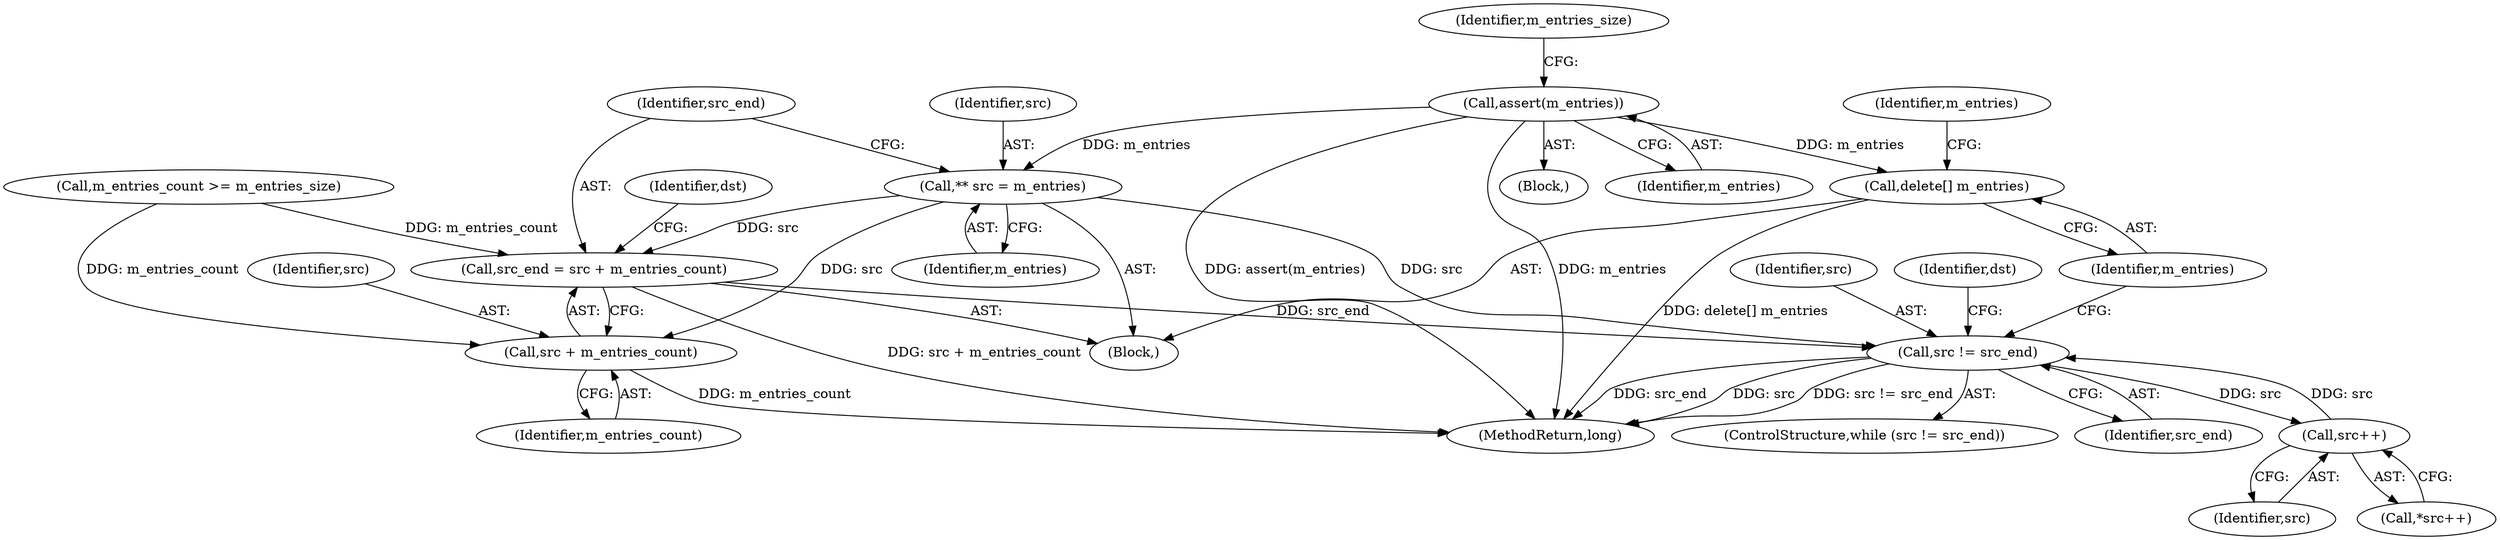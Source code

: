 digraph "0_Android_cc274e2abe8b2a6698a5c47d8aa4bb45f1f9538d_3@API" {
"1000147" [label="(Call,assert(m_entries))"];
"1000176" [label="(Call,** src = m_entries)"];
"1000179" [label="(Call,src_end = src + m_entries_count)"];
"1000189" [label="(Call,src != src_end)"];
"1000197" [label="(Call,src++)"];
"1000181" [label="(Call,src + m_entries_count)"];
"1000199" [label="(Call,delete[] m_entries)"];
"1000190" [label="(Identifier,src)"];
"1000161" [label="(Block,)"];
"1000177" [label="(Identifier,src)"];
"1000151" [label="(Identifier,m_entries_size)"];
"1000200" [label="(Identifier,m_entries)"];
"1000186" [label="(Identifier,dst)"];
"1000195" [label="(Identifier,dst)"];
"1000182" [label="(Identifier,src)"];
"1000191" [label="(Identifier,src_end)"];
"1000198" [label="(Identifier,src)"];
"1000183" [label="(Identifier,m_entries_count)"];
"1000197" [label="(Call,src++)"];
"1000178" [label="(Identifier,m_entries)"];
"1000189" [label="(Call,src != src_end)"];
"1000176" [label="(Call,** src = m_entries)"];
"1000146" [label="(Block,)"];
"1000221" [label="(MethodReturn,long)"];
"1000158" [label="(Call,m_entries_count >= m_entries_size)"];
"1000196" [label="(Call,*src++)"];
"1000148" [label="(Identifier,m_entries)"];
"1000180" [label="(Identifier,src_end)"];
"1000188" [label="(ControlStructure,while (src != src_end))"];
"1000147" [label="(Call,assert(m_entries))"];
"1000179" [label="(Call,src_end = src + m_entries_count)"];
"1000181" [label="(Call,src + m_entries_count)"];
"1000202" [label="(Identifier,m_entries)"];
"1000199" [label="(Call,delete[] m_entries)"];
"1000147" -> "1000146"  [label="AST: "];
"1000147" -> "1000148"  [label="CFG: "];
"1000148" -> "1000147"  [label="AST: "];
"1000151" -> "1000147"  [label="CFG: "];
"1000147" -> "1000221"  [label="DDG: m_entries"];
"1000147" -> "1000221"  [label="DDG: assert(m_entries)"];
"1000147" -> "1000176"  [label="DDG: m_entries"];
"1000147" -> "1000199"  [label="DDG: m_entries"];
"1000176" -> "1000161"  [label="AST: "];
"1000176" -> "1000178"  [label="CFG: "];
"1000177" -> "1000176"  [label="AST: "];
"1000178" -> "1000176"  [label="AST: "];
"1000180" -> "1000176"  [label="CFG: "];
"1000176" -> "1000179"  [label="DDG: src"];
"1000176" -> "1000181"  [label="DDG: src"];
"1000176" -> "1000189"  [label="DDG: src"];
"1000179" -> "1000161"  [label="AST: "];
"1000179" -> "1000181"  [label="CFG: "];
"1000180" -> "1000179"  [label="AST: "];
"1000181" -> "1000179"  [label="AST: "];
"1000186" -> "1000179"  [label="CFG: "];
"1000179" -> "1000221"  [label="DDG: src + m_entries_count"];
"1000158" -> "1000179"  [label="DDG: m_entries_count"];
"1000179" -> "1000189"  [label="DDG: src_end"];
"1000189" -> "1000188"  [label="AST: "];
"1000189" -> "1000191"  [label="CFG: "];
"1000190" -> "1000189"  [label="AST: "];
"1000191" -> "1000189"  [label="AST: "];
"1000195" -> "1000189"  [label="CFG: "];
"1000200" -> "1000189"  [label="CFG: "];
"1000189" -> "1000221"  [label="DDG: src"];
"1000189" -> "1000221"  [label="DDG: src != src_end"];
"1000189" -> "1000221"  [label="DDG: src_end"];
"1000197" -> "1000189"  [label="DDG: src"];
"1000189" -> "1000197"  [label="DDG: src"];
"1000197" -> "1000196"  [label="AST: "];
"1000197" -> "1000198"  [label="CFG: "];
"1000198" -> "1000197"  [label="AST: "];
"1000196" -> "1000197"  [label="CFG: "];
"1000181" -> "1000183"  [label="CFG: "];
"1000182" -> "1000181"  [label="AST: "];
"1000183" -> "1000181"  [label="AST: "];
"1000181" -> "1000221"  [label="DDG: m_entries_count"];
"1000158" -> "1000181"  [label="DDG: m_entries_count"];
"1000199" -> "1000161"  [label="AST: "];
"1000199" -> "1000200"  [label="CFG: "];
"1000200" -> "1000199"  [label="AST: "];
"1000202" -> "1000199"  [label="CFG: "];
"1000199" -> "1000221"  [label="DDG: delete[] m_entries"];
}
